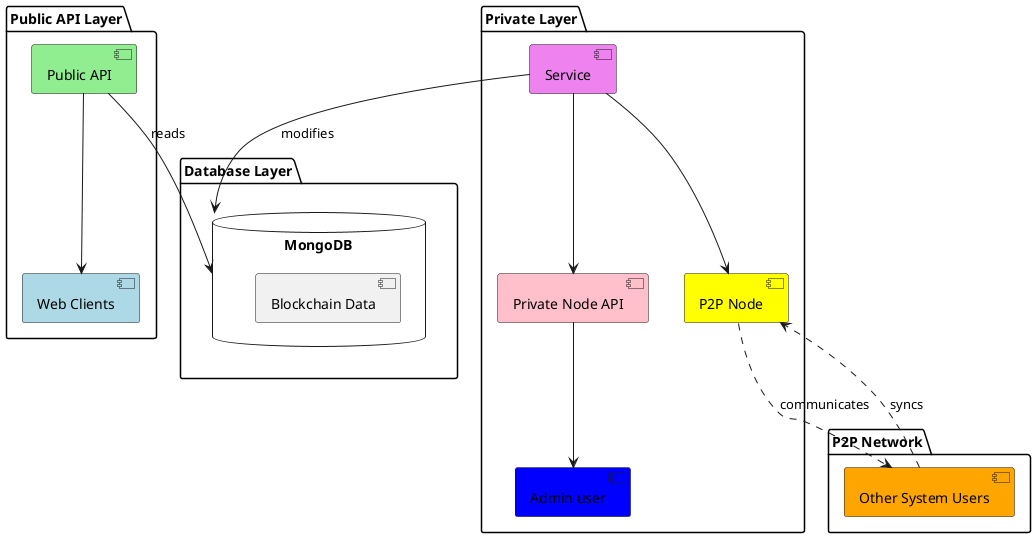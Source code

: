 @startuml

package "Database Layer" {
    database "MongoDB" {
        [Blockchain Data]
    }
}

package "Public API Layer" {
    [Public API] #LightGreen
    [Web Clients] #LightBlue
    [Public API] --> [Web Clients]
    [Public API] --> [MongoDB] : reads
}



package "Private Layer" {
    [Private Node API] #Pink
    [Service] #Violet
    [P2P Node] #Yellow
    [Admin user] #Blue
    [Service] --> [MongoDB] : modifies
    [Service] --> [Private Node API]
    [Private Node API] --> [Admin user]
}

package "P2P Network" {
    [Other System Users] #Orange
    [P2P Node] ..> [Other System Users] : communicates
    [Service] --> [P2P Node]
    [Other System Users] ..> [P2P Node] : syncs
}

@enduml